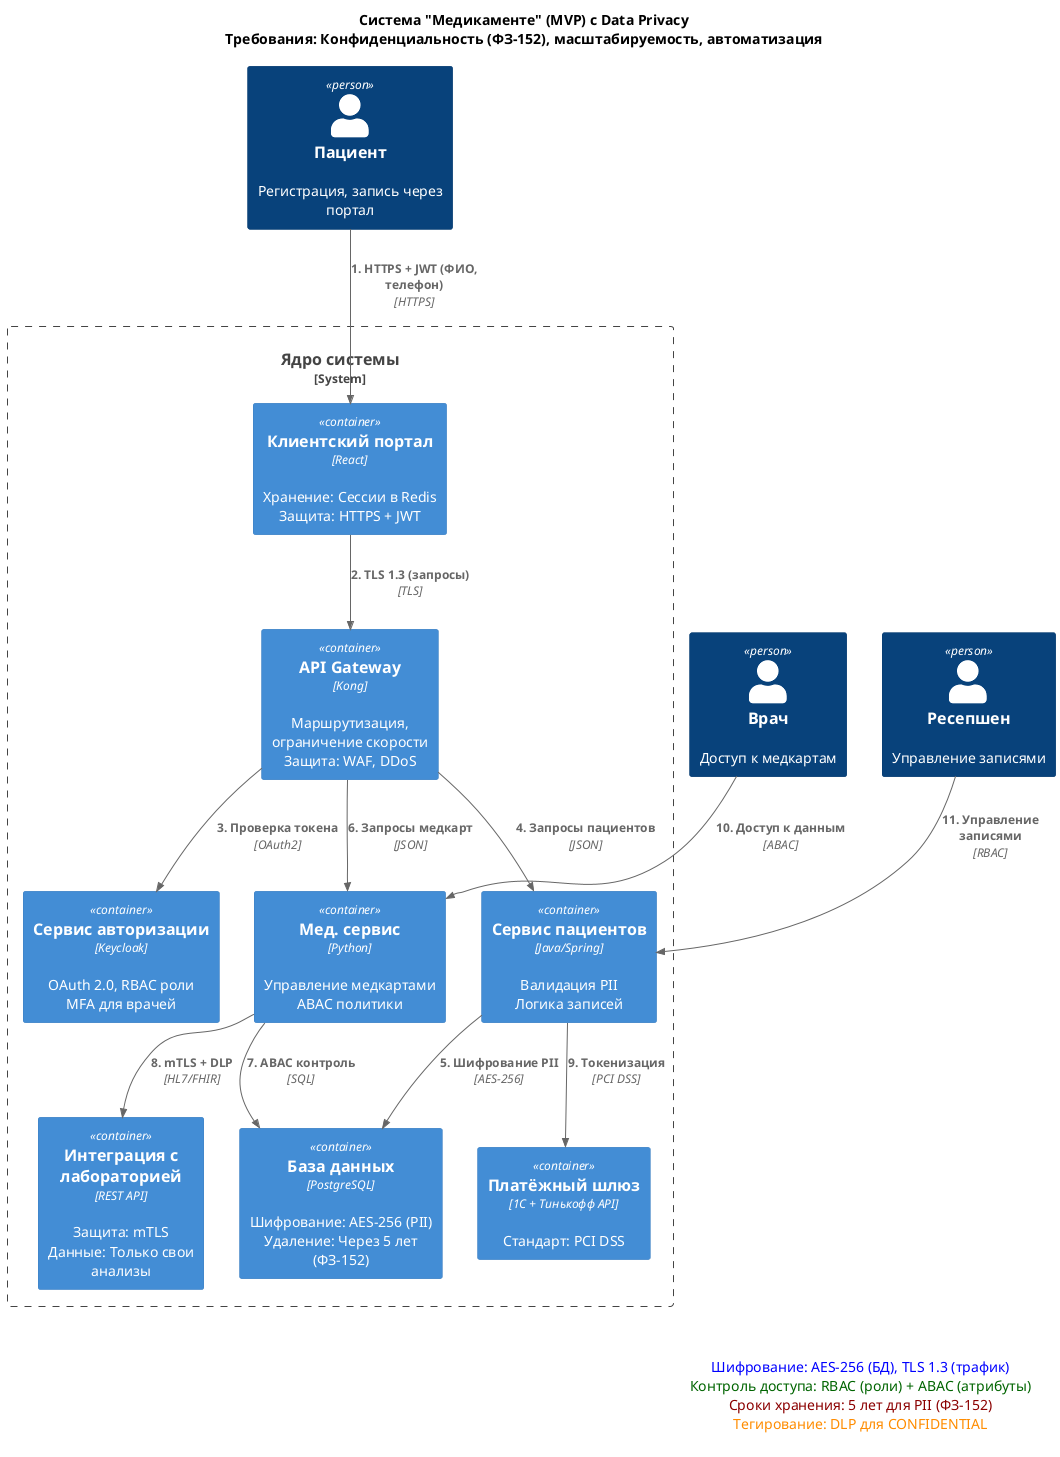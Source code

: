 @startuml
!include <C4/C4_Container>

title Система "Медикаменте" (MVP) с Data Privacy\nТребования: Конфиденциальность (ФЗ-152), масштабируемость, автоматизация

Person(patient, "Пациент", "Регистрация, запись через портал")
Person(doctor, "Врач", "Доступ к медкартам")
Person(reception, "Ресепшен", "Управление записями")

System_Boundary(medikamente, "Ядро системы") {
  Container(portal, "Клиентский портал", "React", "Хранение: Сессии в Redis\nЗащита: HTTPS + JWT")
  Container(api_gw, "API Gateway", "Kong", "Маршрутизация, ограничение скорости\nЗащита: WAF, DDoS")
  
  Container(auth, "Сервис авторизации", "Keycloak", "OAuth 2.0, RBAC роли\nMFA для врачей")
  Container(patient_svc, "Сервис пациентов", "Java/Spring", "Валидация PII\nЛогика записей")
  Container(medical_svc, "Мед. сервис", "Python", "Управление медкартами\nABAC политики")
  
  Container(db, "База данных", "PostgreSQL", "Шифрование: AES-256 (PII)\nУдаление: Через 5 лет (ФЗ-152)")
  Container(payment, "Платёжный шлюз", "1С + Тинькофф API", "Стандарт: PCI DSS")
  Container(lab, "Интеграция с лабораторией", "REST API", "Защита: mTLS\nДанные: Только свои анализы")
}

' Потоки данных
Rel(patient, portal, "1. HTTPS + JWT (ФИО, телефон)", "HTTPS")
Rel(portal, api_gw, "2. TLS 1.3 (запросы)", "TLS")
Rel(api_gw, auth, "3. Проверка токена", "OAuth2")
Rel(api_gw, patient_svc, "4. Запросы пациентов", "JSON")
Rel(patient_svc, db, "5. Шифрование PII", "AES-256")
Rel(api_gw, medical_svc, "6. Запросы медкарт", "JSON")
Rel(medical_svc, db, "7. ABAC контроль", "SQL")
Rel(medical_svc, lab, "8. mTLS + DLP", "HL7/FHIR")
Rel(patient_svc, payment, "9. Токенизация", "PCI DSS")
Rel(doctor, medical_svc, "10. Доступ к данным", "ABAC")
Rel(reception, patient_svc, "11. Управление записями", "RBAC")

legend right
  <b>Меры Data Privacy:</b>
  ====
  <color:#0000FF>Шифрование: AES-256 (БД), TLS 1.3 (трафик)</color>
  <color:#006400>Контроль доступа: RBAC (роли) + ABAC (атрибуты)</color>
  <color:#8B0000>Сроки хранения: 5 лет для PII (ФЗ-152)</color>
  <color:#FF8C00>Тегирование: DLP для CONFIDENTIAL</color>
endlegend
@enduml
